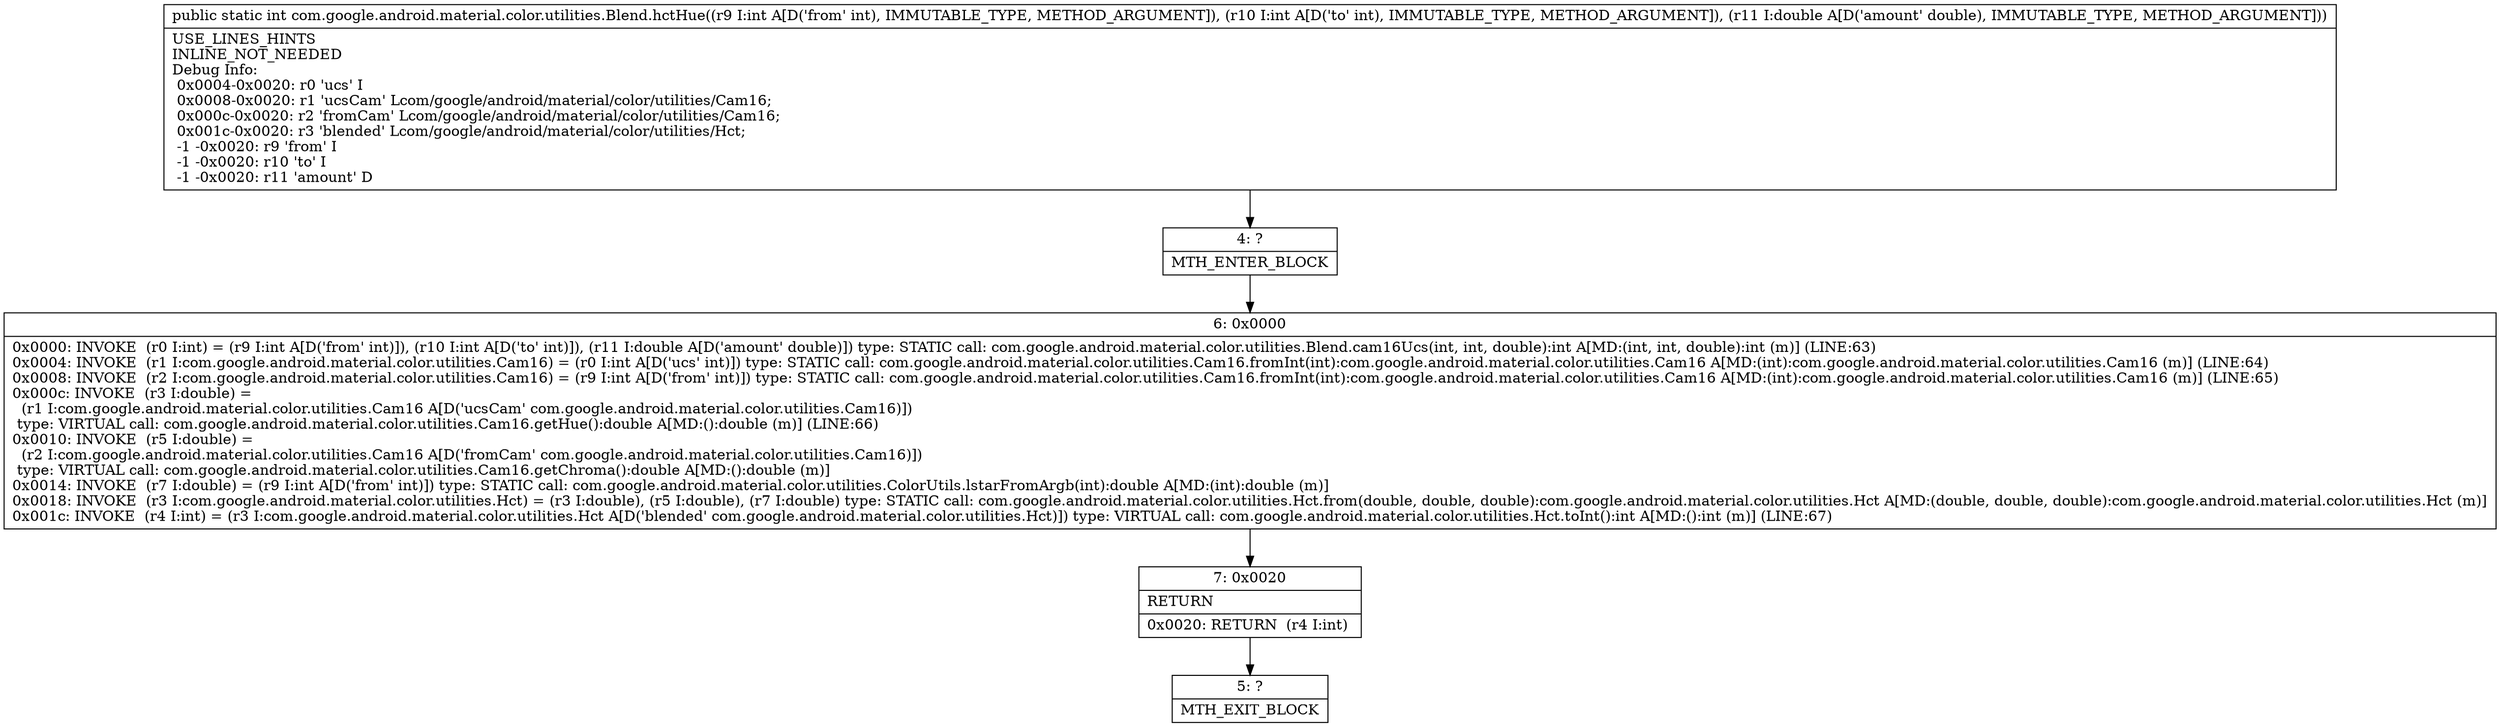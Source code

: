 digraph "CFG forcom.google.android.material.color.utilities.Blend.hctHue(IID)I" {
Node_4 [shape=record,label="{4\:\ ?|MTH_ENTER_BLOCK\l}"];
Node_6 [shape=record,label="{6\:\ 0x0000|0x0000: INVOKE  (r0 I:int) = (r9 I:int A[D('from' int)]), (r10 I:int A[D('to' int)]), (r11 I:double A[D('amount' double)]) type: STATIC call: com.google.android.material.color.utilities.Blend.cam16Ucs(int, int, double):int A[MD:(int, int, double):int (m)] (LINE:63)\l0x0004: INVOKE  (r1 I:com.google.android.material.color.utilities.Cam16) = (r0 I:int A[D('ucs' int)]) type: STATIC call: com.google.android.material.color.utilities.Cam16.fromInt(int):com.google.android.material.color.utilities.Cam16 A[MD:(int):com.google.android.material.color.utilities.Cam16 (m)] (LINE:64)\l0x0008: INVOKE  (r2 I:com.google.android.material.color.utilities.Cam16) = (r9 I:int A[D('from' int)]) type: STATIC call: com.google.android.material.color.utilities.Cam16.fromInt(int):com.google.android.material.color.utilities.Cam16 A[MD:(int):com.google.android.material.color.utilities.Cam16 (m)] (LINE:65)\l0x000c: INVOKE  (r3 I:double) = \l  (r1 I:com.google.android.material.color.utilities.Cam16 A[D('ucsCam' com.google.android.material.color.utilities.Cam16)])\l type: VIRTUAL call: com.google.android.material.color.utilities.Cam16.getHue():double A[MD:():double (m)] (LINE:66)\l0x0010: INVOKE  (r5 I:double) = \l  (r2 I:com.google.android.material.color.utilities.Cam16 A[D('fromCam' com.google.android.material.color.utilities.Cam16)])\l type: VIRTUAL call: com.google.android.material.color.utilities.Cam16.getChroma():double A[MD:():double (m)]\l0x0014: INVOKE  (r7 I:double) = (r9 I:int A[D('from' int)]) type: STATIC call: com.google.android.material.color.utilities.ColorUtils.lstarFromArgb(int):double A[MD:(int):double (m)]\l0x0018: INVOKE  (r3 I:com.google.android.material.color.utilities.Hct) = (r3 I:double), (r5 I:double), (r7 I:double) type: STATIC call: com.google.android.material.color.utilities.Hct.from(double, double, double):com.google.android.material.color.utilities.Hct A[MD:(double, double, double):com.google.android.material.color.utilities.Hct (m)]\l0x001c: INVOKE  (r4 I:int) = (r3 I:com.google.android.material.color.utilities.Hct A[D('blended' com.google.android.material.color.utilities.Hct)]) type: VIRTUAL call: com.google.android.material.color.utilities.Hct.toInt():int A[MD:():int (m)] (LINE:67)\l}"];
Node_7 [shape=record,label="{7\:\ 0x0020|RETURN\l|0x0020: RETURN  (r4 I:int) \l}"];
Node_5 [shape=record,label="{5\:\ ?|MTH_EXIT_BLOCK\l}"];
MethodNode[shape=record,label="{public static int com.google.android.material.color.utilities.Blend.hctHue((r9 I:int A[D('from' int), IMMUTABLE_TYPE, METHOD_ARGUMENT]), (r10 I:int A[D('to' int), IMMUTABLE_TYPE, METHOD_ARGUMENT]), (r11 I:double A[D('amount' double), IMMUTABLE_TYPE, METHOD_ARGUMENT]))  | USE_LINES_HINTS\lINLINE_NOT_NEEDED\lDebug Info:\l  0x0004\-0x0020: r0 'ucs' I\l  0x0008\-0x0020: r1 'ucsCam' Lcom\/google\/android\/material\/color\/utilities\/Cam16;\l  0x000c\-0x0020: r2 'fromCam' Lcom\/google\/android\/material\/color\/utilities\/Cam16;\l  0x001c\-0x0020: r3 'blended' Lcom\/google\/android\/material\/color\/utilities\/Hct;\l  \-1 \-0x0020: r9 'from' I\l  \-1 \-0x0020: r10 'to' I\l  \-1 \-0x0020: r11 'amount' D\l}"];
MethodNode -> Node_4;Node_4 -> Node_6;
Node_6 -> Node_7;
Node_7 -> Node_5;
}

